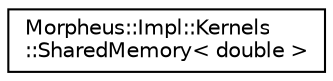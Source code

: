 digraph "Graphical Class Hierarchy"
{
 // LATEX_PDF_SIZE
  edge [fontname="Helvetica",fontsize="10",labelfontname="Helvetica",labelfontsize="10"];
  node [fontname="Helvetica",fontsize="10",shape=record];
  rankdir="LR";
  Node0 [label="Morpheus::Impl::Kernels\l::SharedMemory\< double \>",height=0.2,width=0.4,color="black", fillcolor="white", style="filled",URL="$structMorpheus_1_1Impl_1_1Kernels_1_1SharedMemory_3_01double_01_4.html",tooltip=" "];
}

